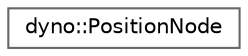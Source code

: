 digraph "Graphical Class Hierarchy"
{
 // LATEX_PDF_SIZE
  bgcolor="transparent";
  edge [fontname=Helvetica,fontsize=10,labelfontname=Helvetica,labelfontsize=10];
  node [fontname=Helvetica,fontsize=10,shape=box,height=0.2,width=0.4];
  rankdir="LR";
  Node0 [id="Node000000",label="dyno::PositionNode",height=0.2,width=0.4,color="grey40", fillcolor="white", style="filled",URL="$classdyno_1_1_position_node.html",tooltip=" "];
}
